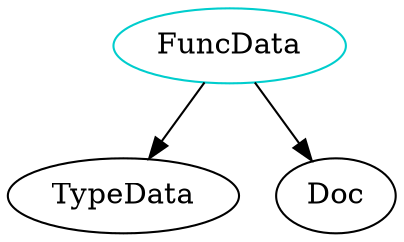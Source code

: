 digraph funcdata{
FuncData -> TypeData;
FuncData -> Doc;
FuncData	[shape=oval, color=cyan3, label="FuncData"];
}
